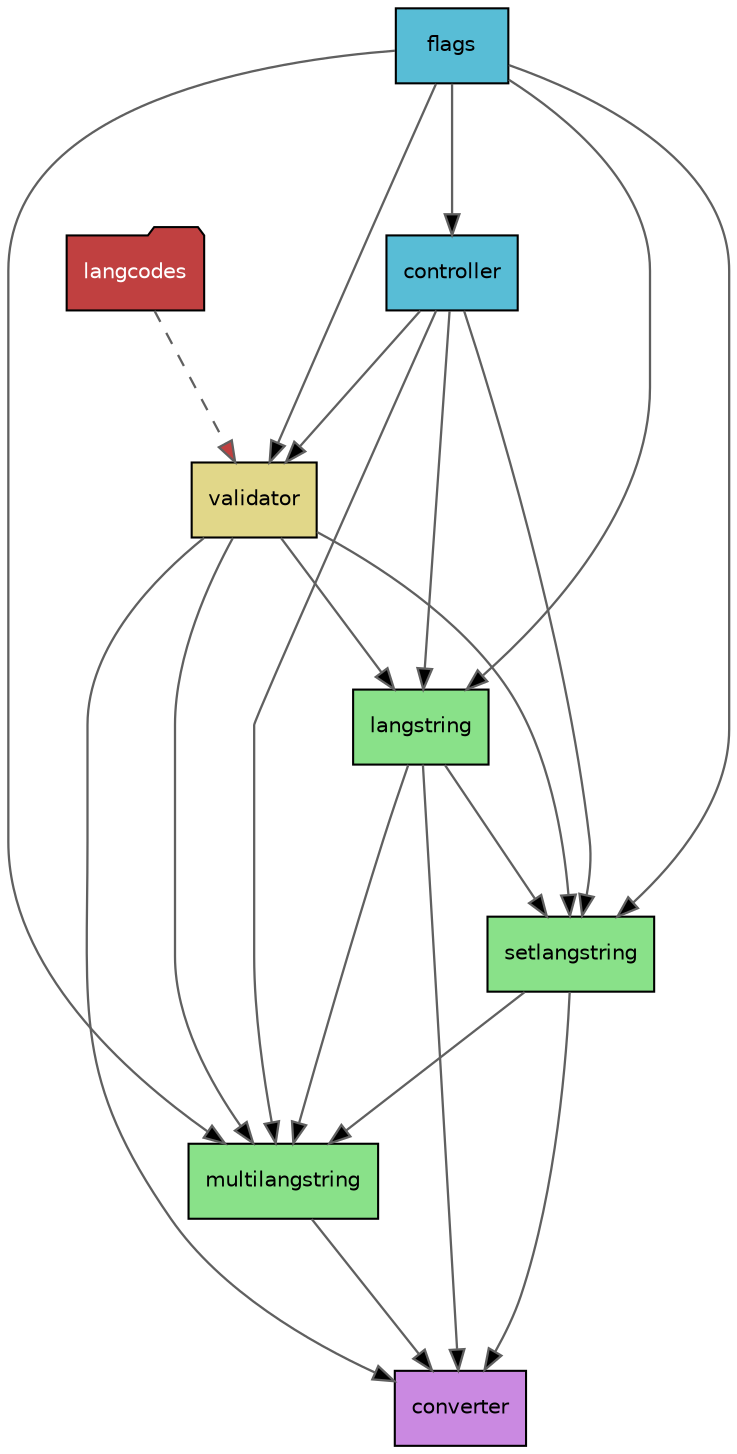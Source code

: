 digraph G {
    concentrate = false;
    rankdir = TB;
    splines = true;
    node [style=filled,fillcolor="#ffffff",fontcolor="#000000",fontname=Helvetica,fontsize=10,shape=box];
    edge [color="#606060", penwidth=1.1, arrowsize=1];

    // DEFINITION OF NODES
    langstring_utils_validator [fillcolor="#E1D789",label="validator"];

    langstring_controller [fillcolor="#58BDD6",label="controller"];
    langstring_flags [fillcolor="#58BDD6",label="flags"];

    langstring_langstring [fillcolor="#89E189",label="langstring"];
    langstring_setlangstring [fillcolor="#89E189",label="setlangstring"];
    langstring_multilangstring [fillcolor="#89E189",label="multilangstring"];

    langstring_converter [fillcolor="#CA89E1",label="converter"];

    langcodes [fillcolor="#c04040",fontcolor="#ffffff",shape="folder"];

    // DEFINITION OF EDGES
    langcodes -> langstring_utils_validator [fillcolor="#c04040",style="dashed",minlen="2"];

    langstring_controller -> langstring_langstring [fillcolor="#000000",minlen="2"];
    langstring_controller -> langstring_multilangstring [fillcolor="#000000",minlen="2"];
    langstring_controller -> langstring_setlangstring [fillcolor="#000000",minlen="2"];
    langstring_controller -> langstring_utils_validator [fillcolor="#000000",minlen="2"];

    langstring_flags -> langstring_controller [fillcolor="#000000",minlen="2"];
    langstring_flags -> langstring_langstring [fillcolor="#000000",minlen="2"];
    langstring_flags -> langstring_multilangstring [fillcolor="#000000",minlen="2"];
    langstring_flags -> langstring_setlangstring [fillcolor="#000000",minlen="2"];
    langstring_flags -> langstring_utils_validator [fillcolor="#000000",minlen="2"];

    langstring_langstring -> langstring_converter [fillcolor="#000000",minlen="2"];
    langstring_langstring -> langstring_multilangstring [fillcolor="#000000",minlen="2"];
    langstring_langstring -> langstring_setlangstring [fillcolor="#000000",minlen="2"];

    langstring_multilangstring -> langstring_converter [fillcolor="#000000",minlen="2"];

    langstring_setlangstring -> langstring_converter [fillcolor="#000000",minlen="2"];
    langstring_setlangstring -> langstring_multilangstring [fillcolor="#000000",minlen="2"];

    langstring_utils_validator -> langstring_converter [fillcolor="#000000",minlen="2"];
    langstring_utils_validator -> langstring_langstring [fillcolor="#000000",minlen="2"];
    langstring_utils_validator -> langstring_multilangstring [fillcolor="#000000",minlen="2"];
    langstring_utils_validator -> langstring_setlangstring [fillcolor="#000000",minlen="2"];
}